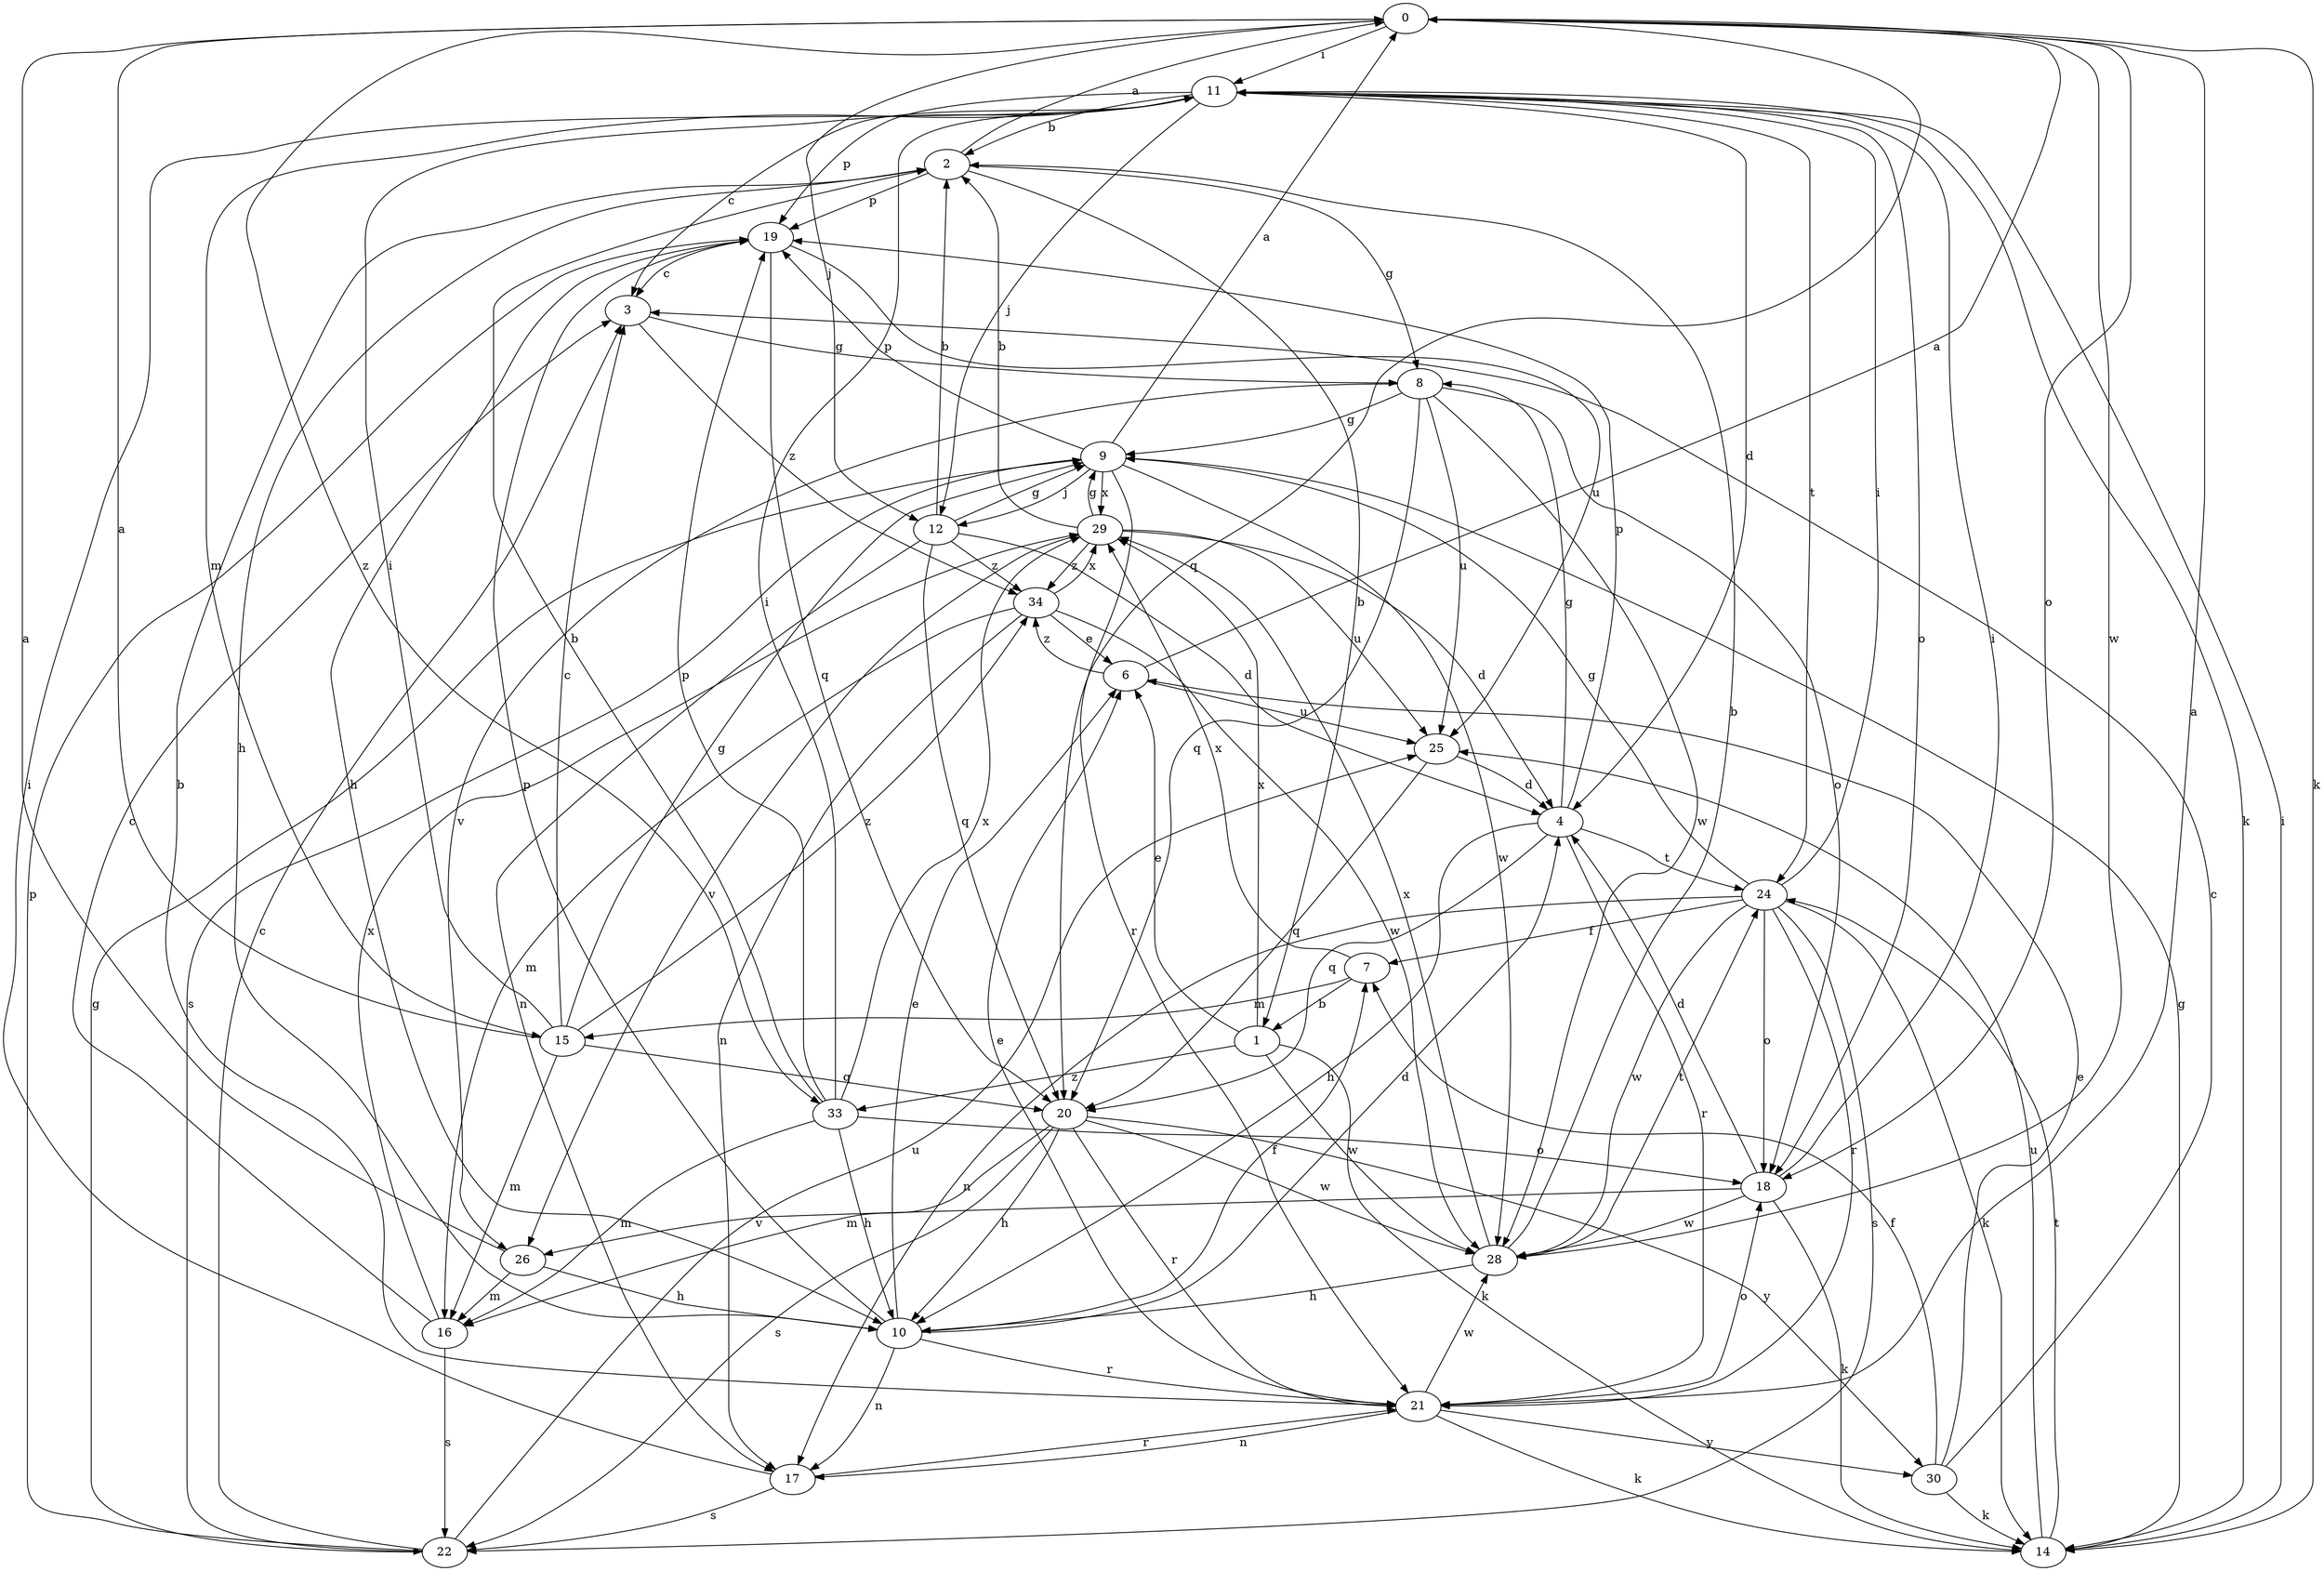 strict digraph  {
0;
1;
2;
3;
4;
6;
7;
8;
9;
10;
11;
12;
14;
15;
16;
17;
18;
19;
20;
21;
22;
24;
25;
26;
28;
29;
30;
33;
34;
0 -> 11  [label=i];
0 -> 12  [label=j];
0 -> 14  [label=k];
0 -> 18  [label=o];
0 -> 20  [label=q];
0 -> 28  [label=w];
0 -> 33  [label=z];
1 -> 6  [label=e];
1 -> 14  [label=k];
1 -> 28  [label=w];
1 -> 29  [label=x];
1 -> 33  [label=z];
2 -> 0  [label=a];
2 -> 1  [label=b];
2 -> 8  [label=g];
2 -> 10  [label=h];
2 -> 19  [label=p];
3 -> 8  [label=g];
3 -> 34  [label=z];
4 -> 8  [label=g];
4 -> 10  [label=h];
4 -> 19  [label=p];
4 -> 20  [label=q];
4 -> 21  [label=r];
4 -> 24  [label=t];
6 -> 0  [label=a];
6 -> 25  [label=u];
6 -> 34  [label=z];
7 -> 1  [label=b];
7 -> 15  [label=m];
7 -> 29  [label=x];
8 -> 9  [label=g];
8 -> 18  [label=o];
8 -> 20  [label=q];
8 -> 25  [label=u];
8 -> 26  [label=v];
8 -> 28  [label=w];
9 -> 0  [label=a];
9 -> 12  [label=j];
9 -> 19  [label=p];
9 -> 21  [label=r];
9 -> 22  [label=s];
9 -> 28  [label=w];
9 -> 29  [label=x];
10 -> 4  [label=d];
10 -> 6  [label=e];
10 -> 7  [label=f];
10 -> 17  [label=n];
10 -> 19  [label=p];
10 -> 21  [label=r];
11 -> 2  [label=b];
11 -> 3  [label=c];
11 -> 4  [label=d];
11 -> 12  [label=j];
11 -> 14  [label=k];
11 -> 15  [label=m];
11 -> 18  [label=o];
11 -> 19  [label=p];
11 -> 24  [label=t];
12 -> 2  [label=b];
12 -> 4  [label=d];
12 -> 9  [label=g];
12 -> 17  [label=n];
12 -> 20  [label=q];
12 -> 34  [label=z];
14 -> 9  [label=g];
14 -> 11  [label=i];
14 -> 24  [label=t];
14 -> 25  [label=u];
15 -> 0  [label=a];
15 -> 3  [label=c];
15 -> 9  [label=g];
15 -> 11  [label=i];
15 -> 16  [label=m];
15 -> 20  [label=q];
15 -> 34  [label=z];
16 -> 3  [label=c];
16 -> 22  [label=s];
16 -> 29  [label=x];
17 -> 11  [label=i];
17 -> 21  [label=r];
17 -> 22  [label=s];
18 -> 4  [label=d];
18 -> 11  [label=i];
18 -> 14  [label=k];
18 -> 26  [label=v];
18 -> 28  [label=w];
19 -> 3  [label=c];
19 -> 10  [label=h];
19 -> 20  [label=q];
19 -> 25  [label=u];
20 -> 10  [label=h];
20 -> 16  [label=m];
20 -> 21  [label=r];
20 -> 22  [label=s];
20 -> 28  [label=w];
20 -> 30  [label=y];
21 -> 0  [label=a];
21 -> 2  [label=b];
21 -> 6  [label=e];
21 -> 14  [label=k];
21 -> 17  [label=n];
21 -> 18  [label=o];
21 -> 28  [label=w];
21 -> 30  [label=y];
22 -> 3  [label=c];
22 -> 9  [label=g];
22 -> 19  [label=p];
22 -> 25  [label=u];
24 -> 7  [label=f];
24 -> 9  [label=g];
24 -> 11  [label=i];
24 -> 14  [label=k];
24 -> 17  [label=n];
24 -> 18  [label=o];
24 -> 21  [label=r];
24 -> 22  [label=s];
24 -> 28  [label=w];
25 -> 4  [label=d];
25 -> 20  [label=q];
26 -> 0  [label=a];
26 -> 10  [label=h];
26 -> 16  [label=m];
28 -> 2  [label=b];
28 -> 10  [label=h];
28 -> 24  [label=t];
28 -> 29  [label=x];
29 -> 2  [label=b];
29 -> 4  [label=d];
29 -> 9  [label=g];
29 -> 25  [label=u];
29 -> 26  [label=v];
29 -> 34  [label=z];
30 -> 3  [label=c];
30 -> 6  [label=e];
30 -> 7  [label=f];
30 -> 14  [label=k];
33 -> 2  [label=b];
33 -> 10  [label=h];
33 -> 11  [label=i];
33 -> 16  [label=m];
33 -> 18  [label=o];
33 -> 19  [label=p];
33 -> 29  [label=x];
34 -> 6  [label=e];
34 -> 16  [label=m];
34 -> 17  [label=n];
34 -> 28  [label=w];
34 -> 29  [label=x];
}
